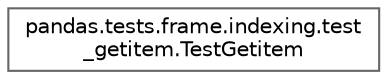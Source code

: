 digraph "Graphical Class Hierarchy"
{
 // LATEX_PDF_SIZE
  bgcolor="transparent";
  edge [fontname=Helvetica,fontsize=10,labelfontname=Helvetica,labelfontsize=10];
  node [fontname=Helvetica,fontsize=10,shape=box,height=0.2,width=0.4];
  rankdir="LR";
  Node0 [id="Node000000",label="pandas.tests.frame.indexing.test\l_getitem.TestGetitem",height=0.2,width=0.4,color="grey40", fillcolor="white", style="filled",URL="$d1/df4/classpandas_1_1tests_1_1frame_1_1indexing_1_1test__getitem_1_1TestGetitem.html",tooltip=" "];
}
